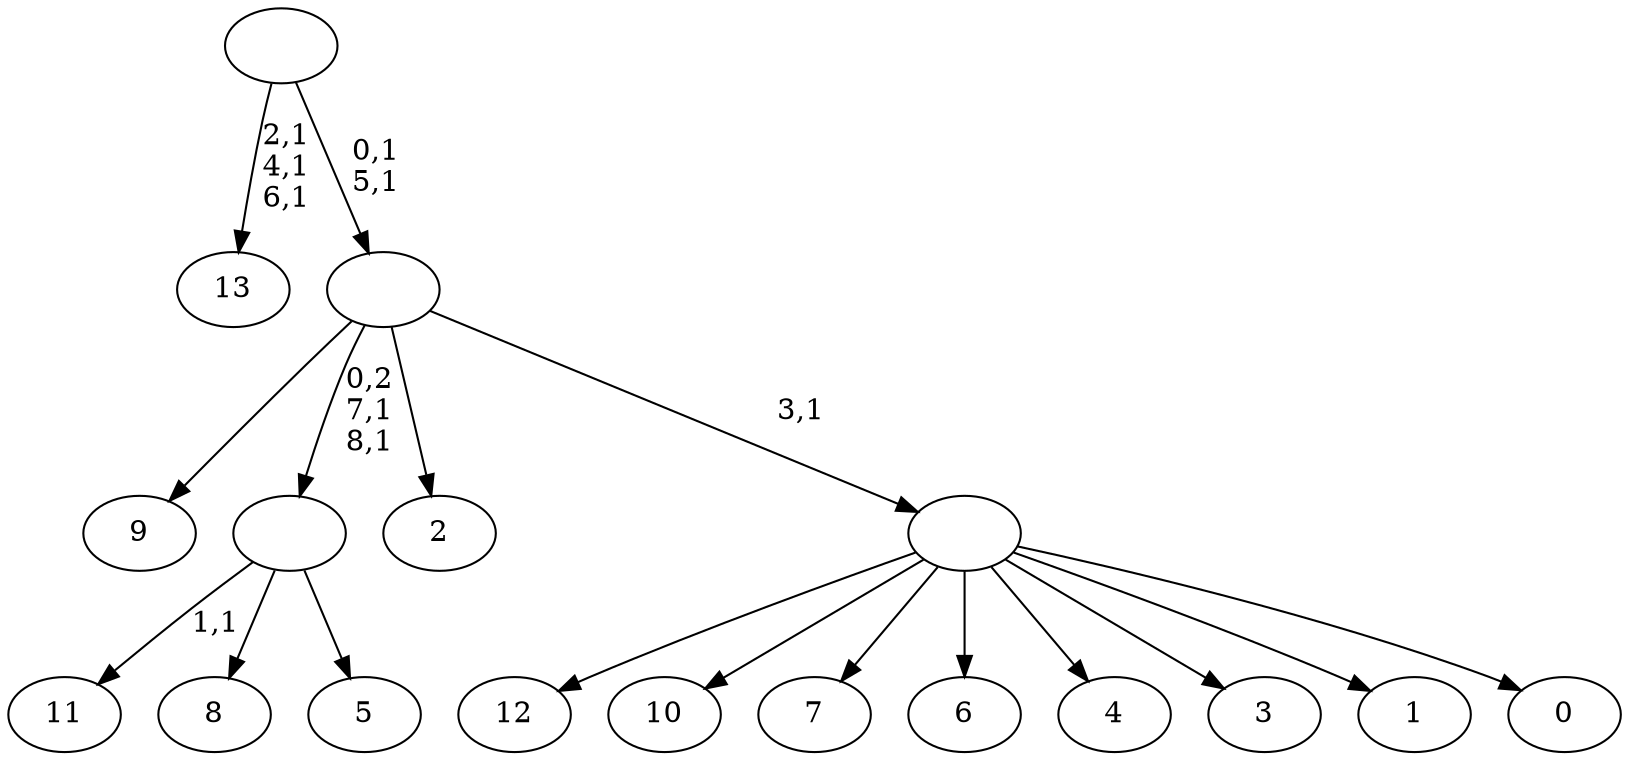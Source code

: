 digraph T {
	23 [label="13"]
	19 [label="12"]
	18 [label="11"]
	16 [label="10"]
	15 [label="9"]
	14 [label="8"]
	13 [label="7"]
	12 [label="6"]
	11 [label="5"]
	10 [label=""]
	8 [label="4"]
	7 [label="3"]
	6 [label="2"]
	5 [label="1"]
	4 [label="0"]
	3 [label=""]
	2 [label=""]
	0 [label=""]
	10 -> 18 [label="1,1"]
	10 -> 14 [label=""]
	10 -> 11 [label=""]
	3 -> 19 [label=""]
	3 -> 16 [label=""]
	3 -> 13 [label=""]
	3 -> 12 [label=""]
	3 -> 8 [label=""]
	3 -> 7 [label=""]
	3 -> 5 [label=""]
	3 -> 4 [label=""]
	2 -> 10 [label="0,2\n7,1\n8,1"]
	2 -> 15 [label=""]
	2 -> 6 [label=""]
	2 -> 3 [label="3,1"]
	0 -> 2 [label="0,1\n5,1"]
	0 -> 23 [label="2,1\n4,1\n6,1"]
}
